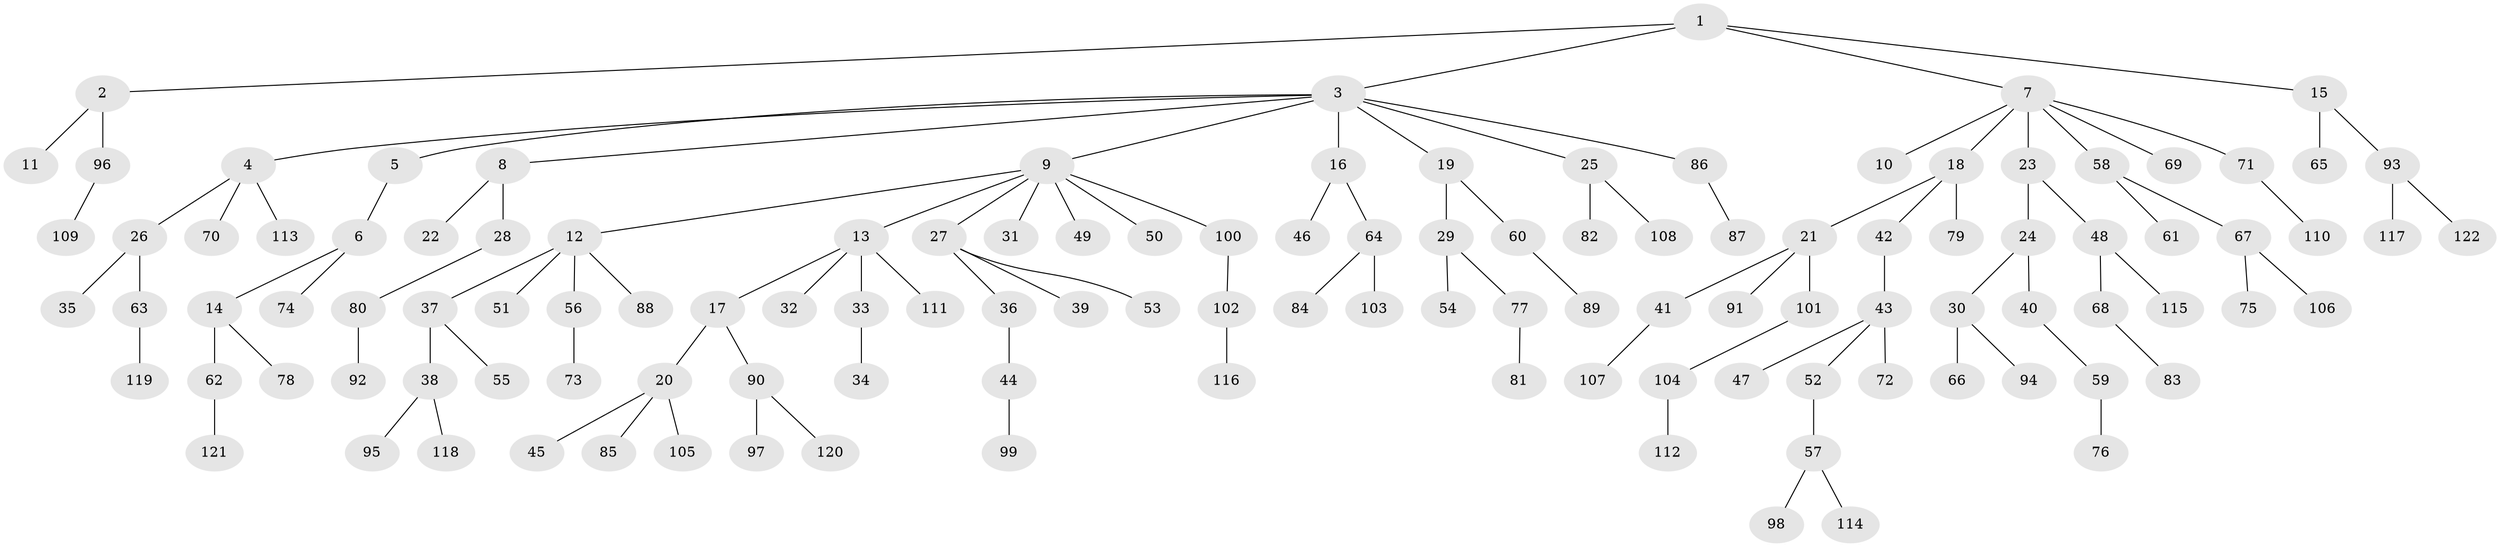 // Generated by graph-tools (version 1.1) at 2025/11/02/27/25 16:11:26]
// undirected, 122 vertices, 121 edges
graph export_dot {
graph [start="1"]
  node [color=gray90,style=filled];
  1;
  2;
  3;
  4;
  5;
  6;
  7;
  8;
  9;
  10;
  11;
  12;
  13;
  14;
  15;
  16;
  17;
  18;
  19;
  20;
  21;
  22;
  23;
  24;
  25;
  26;
  27;
  28;
  29;
  30;
  31;
  32;
  33;
  34;
  35;
  36;
  37;
  38;
  39;
  40;
  41;
  42;
  43;
  44;
  45;
  46;
  47;
  48;
  49;
  50;
  51;
  52;
  53;
  54;
  55;
  56;
  57;
  58;
  59;
  60;
  61;
  62;
  63;
  64;
  65;
  66;
  67;
  68;
  69;
  70;
  71;
  72;
  73;
  74;
  75;
  76;
  77;
  78;
  79;
  80;
  81;
  82;
  83;
  84;
  85;
  86;
  87;
  88;
  89;
  90;
  91;
  92;
  93;
  94;
  95;
  96;
  97;
  98;
  99;
  100;
  101;
  102;
  103;
  104;
  105;
  106;
  107;
  108;
  109;
  110;
  111;
  112;
  113;
  114;
  115;
  116;
  117;
  118;
  119;
  120;
  121;
  122;
  1 -- 2;
  1 -- 3;
  1 -- 7;
  1 -- 15;
  2 -- 11;
  2 -- 96;
  3 -- 4;
  3 -- 5;
  3 -- 8;
  3 -- 9;
  3 -- 16;
  3 -- 19;
  3 -- 25;
  3 -- 86;
  4 -- 26;
  4 -- 70;
  4 -- 113;
  5 -- 6;
  6 -- 14;
  6 -- 74;
  7 -- 10;
  7 -- 18;
  7 -- 23;
  7 -- 58;
  7 -- 69;
  7 -- 71;
  8 -- 22;
  8 -- 28;
  9 -- 12;
  9 -- 13;
  9 -- 27;
  9 -- 31;
  9 -- 49;
  9 -- 50;
  9 -- 100;
  12 -- 37;
  12 -- 51;
  12 -- 56;
  12 -- 88;
  13 -- 17;
  13 -- 32;
  13 -- 33;
  13 -- 111;
  14 -- 62;
  14 -- 78;
  15 -- 65;
  15 -- 93;
  16 -- 46;
  16 -- 64;
  17 -- 20;
  17 -- 90;
  18 -- 21;
  18 -- 42;
  18 -- 79;
  19 -- 29;
  19 -- 60;
  20 -- 45;
  20 -- 85;
  20 -- 105;
  21 -- 41;
  21 -- 91;
  21 -- 101;
  23 -- 24;
  23 -- 48;
  24 -- 30;
  24 -- 40;
  25 -- 82;
  25 -- 108;
  26 -- 35;
  26 -- 63;
  27 -- 36;
  27 -- 39;
  27 -- 53;
  28 -- 80;
  29 -- 54;
  29 -- 77;
  30 -- 66;
  30 -- 94;
  33 -- 34;
  36 -- 44;
  37 -- 38;
  37 -- 55;
  38 -- 95;
  38 -- 118;
  40 -- 59;
  41 -- 107;
  42 -- 43;
  43 -- 47;
  43 -- 52;
  43 -- 72;
  44 -- 99;
  48 -- 68;
  48 -- 115;
  52 -- 57;
  56 -- 73;
  57 -- 98;
  57 -- 114;
  58 -- 61;
  58 -- 67;
  59 -- 76;
  60 -- 89;
  62 -- 121;
  63 -- 119;
  64 -- 84;
  64 -- 103;
  67 -- 75;
  67 -- 106;
  68 -- 83;
  71 -- 110;
  77 -- 81;
  80 -- 92;
  86 -- 87;
  90 -- 97;
  90 -- 120;
  93 -- 117;
  93 -- 122;
  96 -- 109;
  100 -- 102;
  101 -- 104;
  102 -- 116;
  104 -- 112;
}

